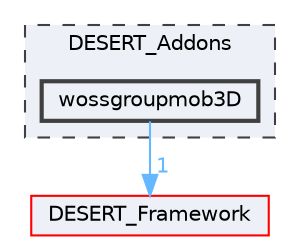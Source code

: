 digraph "wossgroupmob3D"
{
 // LATEX_PDF_SIZE
  bgcolor="transparent";
  edge [fontname=Helvetica,fontsize=10,labelfontname=Helvetica,labelfontsize=10];
  node [fontname=Helvetica,fontsize=10,shape=box,height=0.2,width=0.4];
  compound=true
  subgraph clusterdir_08adb9e4b94062c0b7143ffffbc6188b {
    graph [ bgcolor="#edf0f7", pencolor="grey25", label="DESERT_Addons", fontname=Helvetica,fontsize=10 style="filled,dashed", URL="dir_08adb9e4b94062c0b7143ffffbc6188b.html",tooltip=""]
  dir_7bac6f33bc6bc81e89cedaa46813b3e1 [label="wossgroupmob3D", fillcolor="#edf0f7", color="grey25", style="filled,bold", URL="dir_7bac6f33bc6bc81e89cedaa46813b3e1.html",tooltip=""];
  }
  dir_f005ed4eaea92841740b83a4e0617b95 [label="DESERT_Framework", fillcolor="#edf0f7", color="red", style="filled", URL="dir_f005ed4eaea92841740b83a4e0617b95.html",tooltip=""];
  dir_7bac6f33bc6bc81e89cedaa46813b3e1->dir_f005ed4eaea92841740b83a4e0617b95 [headlabel="1", labeldistance=1.5 headhref="dir_000104_000005.html" href="dir_000104_000005.html" color="steelblue1" fontcolor="steelblue1"];
}

